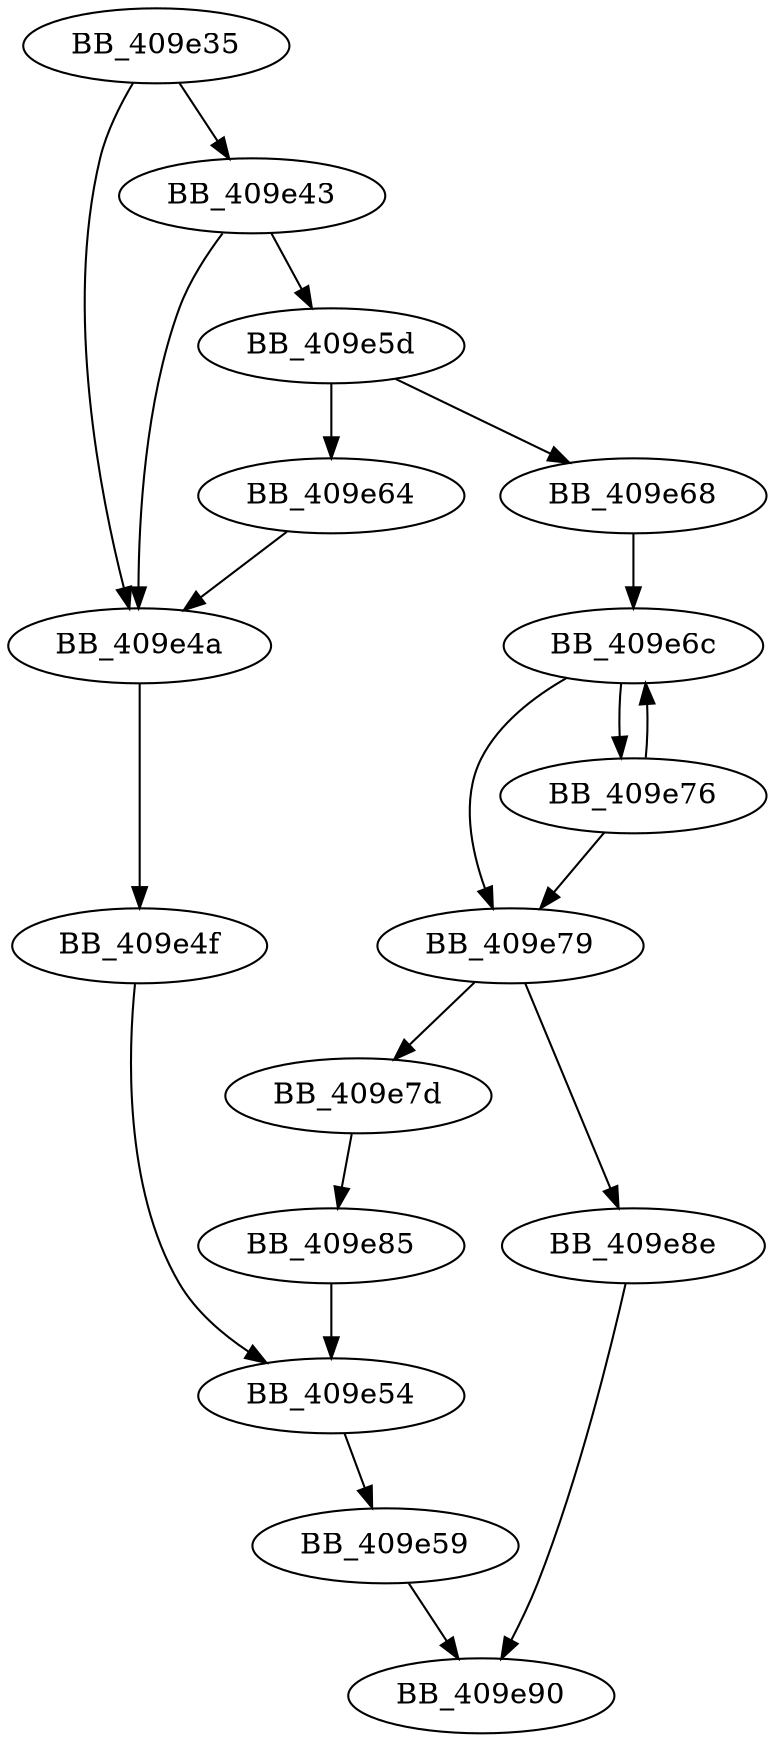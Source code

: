 DiGraph _strcpy_s{
BB_409e35->BB_409e43
BB_409e35->BB_409e4a
BB_409e43->BB_409e4a
BB_409e43->BB_409e5d
BB_409e4a->BB_409e4f
BB_409e4f->BB_409e54
BB_409e54->BB_409e59
BB_409e59->BB_409e90
BB_409e5d->BB_409e64
BB_409e5d->BB_409e68
BB_409e64->BB_409e4a
BB_409e68->BB_409e6c
BB_409e6c->BB_409e76
BB_409e6c->BB_409e79
BB_409e76->BB_409e6c
BB_409e76->BB_409e79
BB_409e79->BB_409e7d
BB_409e79->BB_409e8e
BB_409e7d->BB_409e85
BB_409e85->BB_409e54
BB_409e8e->BB_409e90
}
